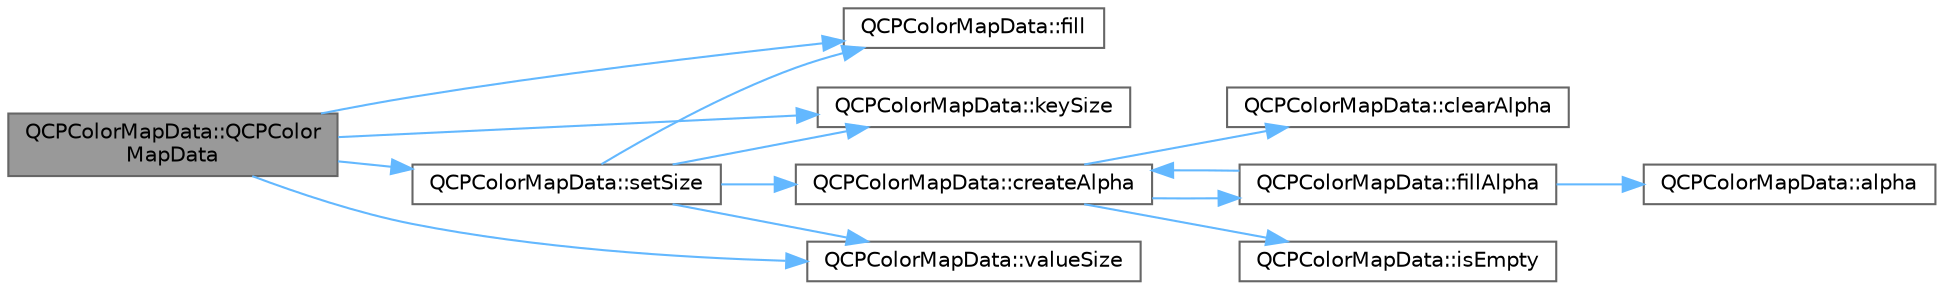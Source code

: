 digraph "QCPColorMapData::QCPColorMapData"
{
 // LATEX_PDF_SIZE
  bgcolor="transparent";
  edge [fontname=Helvetica,fontsize=10,labelfontname=Helvetica,labelfontsize=10];
  node [fontname=Helvetica,fontsize=10,shape=box,height=0.2,width=0.4];
  rankdir="LR";
  Node1 [label="QCPColorMapData::QCPColor\lMapData",height=0.2,width=0.4,color="gray40", fillcolor="grey60", style="filled", fontcolor="black",tooltip=" "];
  Node1 -> Node2 [color="steelblue1",style="solid"];
  Node2 [label="QCPColorMapData::fill",height=0.2,width=0.4,color="grey40", fillcolor="white", style="filled",URL="$class_q_c_p_color_map_data.html#a350f783260eb9b5de5c7b5e0d5d3e3c2",tooltip=" "];
  Node1 -> Node3 [color="steelblue1",style="solid"];
  Node3 [label="QCPColorMapData::keySize",height=0.2,width=0.4,color="grey40", fillcolor="white", style="filled",URL="$class_q_c_p_color_map_data.html#abbda4d28de97aedce1e6e6f008a0a1f7",tooltip=" "];
  Node1 -> Node4 [color="steelblue1",style="solid"];
  Node4 [label="QCPColorMapData::setSize",height=0.2,width=0.4,color="grey40", fillcolor="white", style="filled",URL="$class_q_c_p_color_map_data.html#a0d9ff35c299d0478b682bfbcdd9c097e",tooltip=" "];
  Node4 -> Node5 [color="steelblue1",style="solid"];
  Node5 [label="QCPColorMapData::createAlpha",height=0.2,width=0.4,color="grey40", fillcolor="white", style="filled",URL="$class_q_c_p_color_map_data.html#a42c2b1c303683515fa4de4c551f54441",tooltip=" "];
  Node5 -> Node6 [color="steelblue1",style="solid"];
  Node6 [label="QCPColorMapData::clearAlpha",height=0.2,width=0.4,color="grey40", fillcolor="white", style="filled",URL="$class_q_c_p_color_map_data.html#a14d08b9c3720cd719400079b86d3906b",tooltip=" "];
  Node5 -> Node7 [color="steelblue1",style="solid"];
  Node7 [label="QCPColorMapData::fillAlpha",height=0.2,width=0.4,color="grey40", fillcolor="white", style="filled",URL="$class_q_c_p_color_map_data.html#a93e2a549d7702bc849cd48a585294657",tooltip=" "];
  Node7 -> Node8 [color="steelblue1",style="solid"];
  Node8 [label="QCPColorMapData::alpha",height=0.2,width=0.4,color="grey40", fillcolor="white", style="filled",URL="$class_q_c_p_color_map_data.html#a4f7e6b7a97017400cbbd46f0660e68ea",tooltip=" "];
  Node7 -> Node5 [color="steelblue1",style="solid"];
  Node5 -> Node9 [color="steelblue1",style="solid"];
  Node9 [label="QCPColorMapData::isEmpty",height=0.2,width=0.4,color="grey40", fillcolor="white", style="filled",URL="$class_q_c_p_color_map_data.html#aea88cc75a76ca571acf29b2ba8ac970d",tooltip=" "];
  Node4 -> Node2 [color="steelblue1",style="solid"];
  Node4 -> Node3 [color="steelblue1",style="solid"];
  Node4 -> Node10 [color="steelblue1",style="solid"];
  Node10 [label="QCPColorMapData::valueSize",height=0.2,width=0.4,color="grey40", fillcolor="white", style="filled",URL="$class_q_c_p_color_map_data.html#a8510cafea24645bbb62b5e0bfc43209f",tooltip=" "];
  Node1 -> Node10 [color="steelblue1",style="solid"];
}
